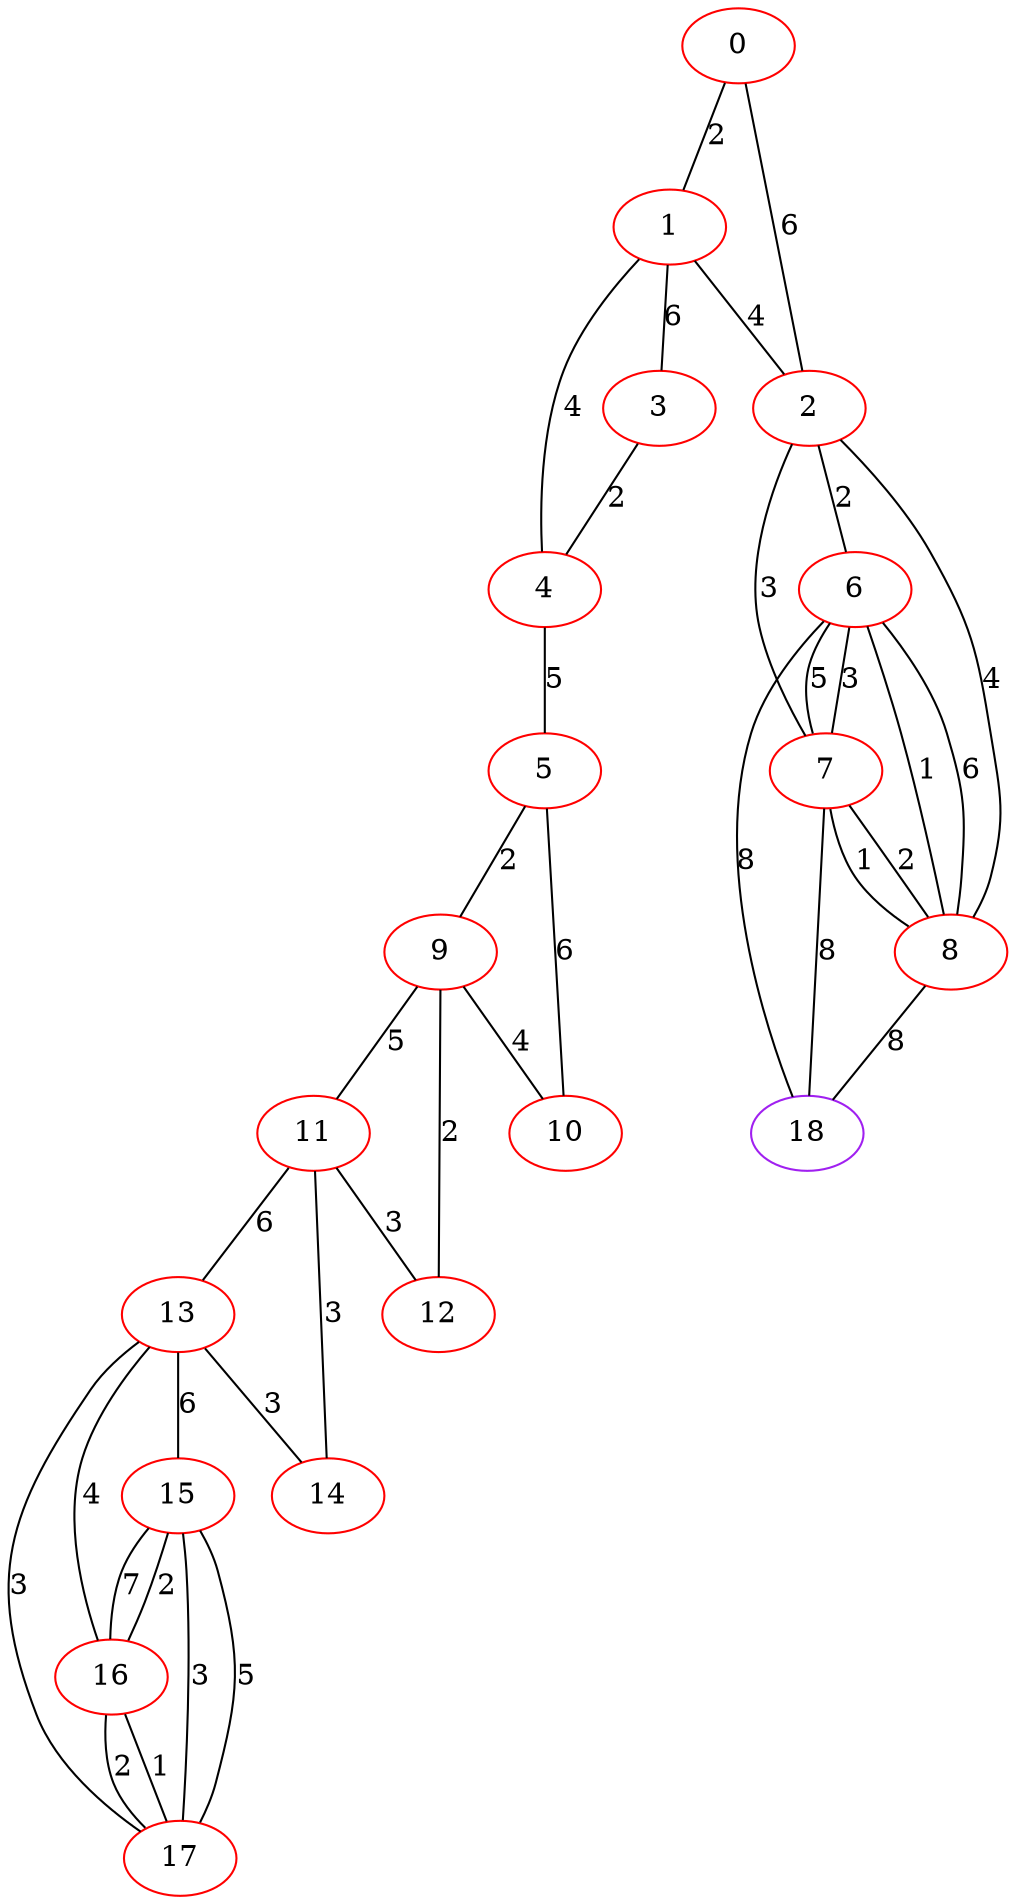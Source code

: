 graph "" {
0 [color=red, weight=1];
1 [color=red, weight=1];
2 [color=red, weight=1];
3 [color=red, weight=1];
4 [color=red, weight=1];
5 [color=red, weight=1];
6 [color=red, weight=1];
7 [color=red, weight=1];
8 [color=red, weight=1];
9 [color=red, weight=1];
10 [color=red, weight=1];
11 [color=red, weight=1];
12 [color=red, weight=1];
13 [color=red, weight=1];
14 [color=red, weight=1];
15 [color=red, weight=1];
16 [color=red, weight=1];
17 [color=red, weight=1];
18 [color=purple, weight=4];
0 -- 1  [key=0, label=2];
0 -- 2  [key=0, label=6];
1 -- 2  [key=0, label=4];
1 -- 3  [key=0, label=6];
1 -- 4  [key=0, label=4];
2 -- 8  [key=0, label=4];
2 -- 6  [key=0, label=2];
2 -- 7  [key=0, label=3];
3 -- 4  [key=0, label=2];
4 -- 5  [key=0, label=5];
5 -- 9  [key=0, label=2];
5 -- 10  [key=0, label=6];
6 -- 8  [key=0, label=1];
6 -- 8  [key=1, label=6];
6 -- 18  [key=0, label=8];
6 -- 7  [key=0, label=3];
6 -- 7  [key=1, label=5];
7 -- 8  [key=0, label=2];
7 -- 8  [key=1, label=1];
7 -- 18  [key=0, label=8];
8 -- 18  [key=0, label=8];
9 -- 10  [key=0, label=4];
9 -- 11  [key=0, label=5];
9 -- 12  [key=0, label=2];
11 -- 12  [key=0, label=3];
11 -- 13  [key=0, label=6];
11 -- 14  [key=0, label=3];
13 -- 16  [key=0, label=4];
13 -- 17  [key=0, label=3];
13 -- 14  [key=0, label=3];
13 -- 15  [key=0, label=6];
15 -- 16  [key=0, label=2];
15 -- 16  [key=1, label=7];
15 -- 17  [key=0, label=3];
15 -- 17  [key=1, label=5];
16 -- 17  [key=0, label=1];
16 -- 17  [key=1, label=2];
}
